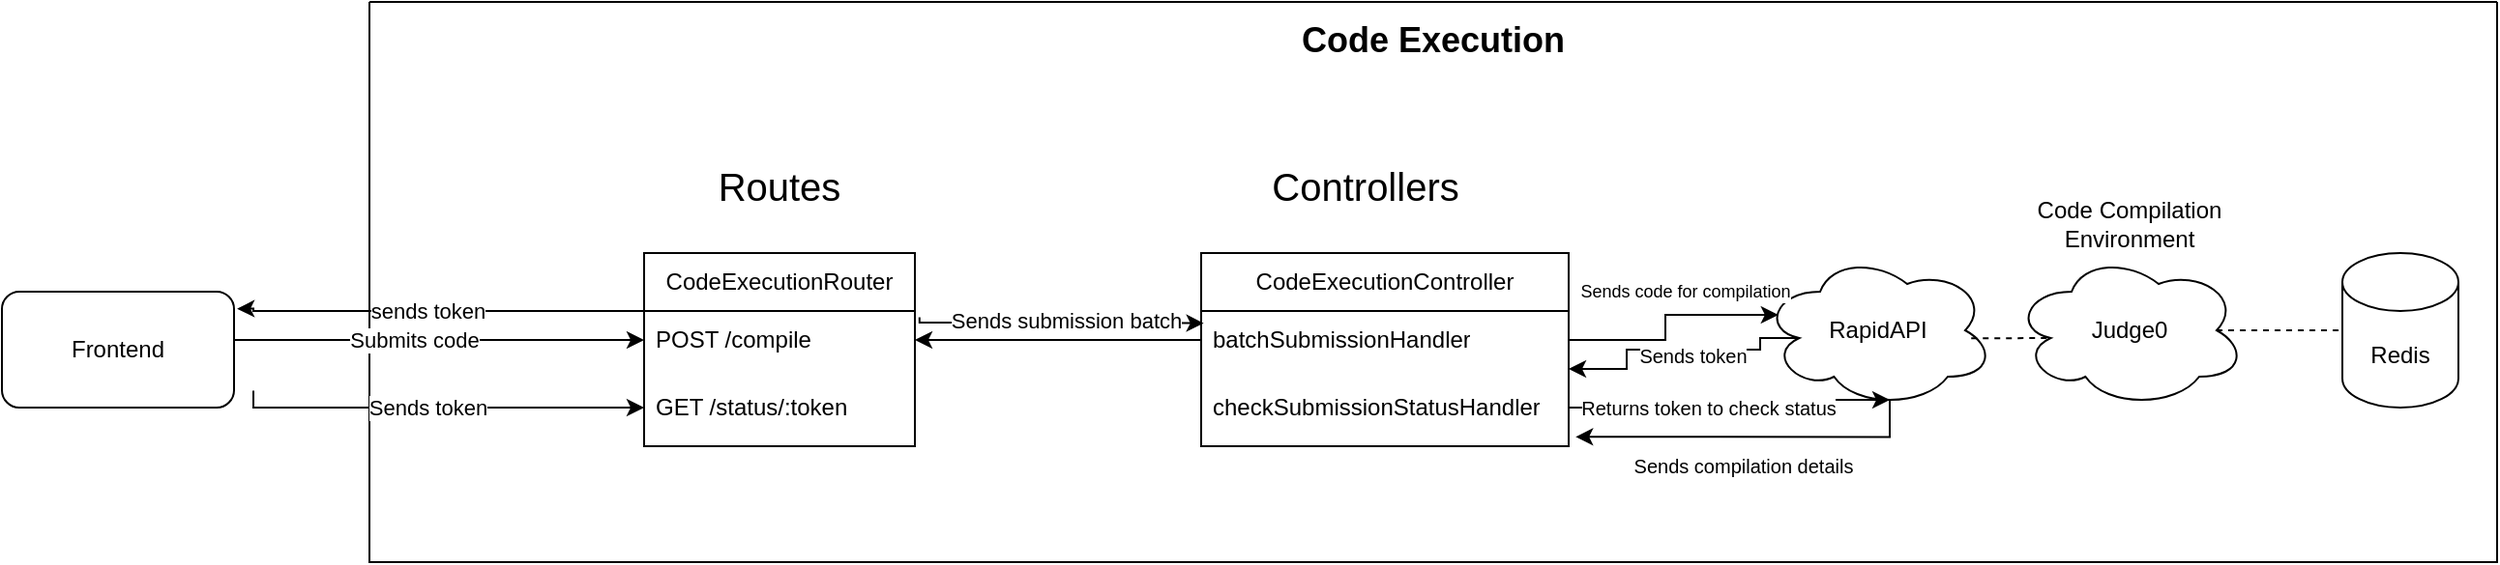 <mxfile version="21.6.8" type="device">
  <diagram name="Page-1" id="oAATQPDENR3cd6AHVSy3">
    <mxGraphModel dx="1036" dy="606" grid="1" gridSize="10" guides="1" tooltips="1" connect="1" arrows="1" fold="1" page="1" pageScale="1" pageWidth="827" pageHeight="1169" math="0" shadow="0">
      <root>
        <mxCell id="0" />
        <mxCell id="1" parent="0" />
        <mxCell id="tG36ky43WNZntFPC5VDH-1" value="" style="swimlane;startSize=0;fontStyle=0" parent="1" vertex="1">
          <mxGeometry x="350" y="290" width="1100" height="290" as="geometry" />
        </mxCell>
        <mxCell id="tG36ky43WNZntFPC5VDH-2" value="&lt;font style=&quot;font-size: 18px;&quot;&gt;Code Execution&lt;/font&gt;" style="text;html=1;strokeColor=none;fillColor=none;align=center;verticalAlign=middle;whiteSpace=wrap;rounded=0;labelBorderColor=none;fontStyle=1" parent="tG36ky43WNZntFPC5VDH-1" vertex="1">
          <mxGeometry x="470" width="160" height="40" as="geometry" />
        </mxCell>
        <mxCell id="tG36ky43WNZntFPC5VDH-3" value="CodeExecutionRouter" style="swimlane;fontStyle=0;childLayout=stackLayout;horizontal=1;startSize=30;horizontalStack=0;resizeParent=1;resizeParentMax=0;resizeLast=0;collapsible=1;marginBottom=0;whiteSpace=wrap;html=1;" parent="tG36ky43WNZntFPC5VDH-1" vertex="1">
          <mxGeometry x="142" y="130" width="140" height="100" as="geometry" />
        </mxCell>
        <mxCell id="tG36ky43WNZntFPC5VDH-4" value="POST /compile" style="text;strokeColor=none;fillColor=none;align=left;verticalAlign=middle;spacingLeft=4;spacingRight=4;overflow=hidden;points=[[0,0.5],[1,0.5]];portConstraint=eastwest;rotatable=0;whiteSpace=wrap;html=1;" parent="tG36ky43WNZntFPC5VDH-3" vertex="1">
          <mxGeometry y="30" width="140" height="30" as="geometry" />
        </mxCell>
        <mxCell id="tG36ky43WNZntFPC5VDH-5" value="GET /status/:token" style="text;strokeColor=none;fillColor=none;align=left;verticalAlign=middle;spacingLeft=4;spacingRight=4;overflow=hidden;points=[[0,0.5],[1,0.5]];portConstraint=eastwest;rotatable=0;whiteSpace=wrap;html=1;" parent="tG36ky43WNZntFPC5VDH-3" vertex="1">
          <mxGeometry y="60" width="140" height="40" as="geometry" />
        </mxCell>
        <mxCell id="tG36ky43WNZntFPC5VDH-7" value="Routes" style="text;html=1;strokeColor=none;fillColor=none;align=center;verticalAlign=middle;whiteSpace=wrap;rounded=0;fontSize=20;" parent="tG36ky43WNZntFPC5VDH-1" vertex="1">
          <mxGeometry x="182" y="80" width="60" height="30" as="geometry" />
        </mxCell>
        <mxCell id="tG36ky43WNZntFPC5VDH-8" value="Controllers" style="text;html=1;strokeColor=none;fillColor=none;align=center;verticalAlign=middle;whiteSpace=wrap;rounded=0;fontSize=20;" parent="tG36ky43WNZntFPC5VDH-1" vertex="1">
          <mxGeometry x="485" y="80" width="60" height="30" as="geometry" />
        </mxCell>
        <mxCell id="tG36ky43WNZntFPC5VDH-10" value="CodeExecutionController" style="swimlane;fontStyle=0;childLayout=stackLayout;horizontal=1;startSize=30;horizontalStack=0;resizeParent=1;resizeParentMax=0;resizeLast=0;collapsible=1;marginBottom=0;whiteSpace=wrap;html=1;" parent="tG36ky43WNZntFPC5VDH-1" vertex="1">
          <mxGeometry x="430" y="130" width="190" height="100" as="geometry" />
        </mxCell>
        <mxCell id="tG36ky43WNZntFPC5VDH-11" value="batchSubmissionHandler" style="text;strokeColor=none;fillColor=none;align=left;verticalAlign=middle;spacingLeft=4;spacingRight=4;overflow=hidden;points=[[0,0.5],[1,0.5]];portConstraint=eastwest;rotatable=0;whiteSpace=wrap;html=1;" parent="tG36ky43WNZntFPC5VDH-10" vertex="1">
          <mxGeometry y="30" width="190" height="30" as="geometry" />
        </mxCell>
        <mxCell id="tG36ky43WNZntFPC5VDH-12" value="checkSubmissionStatusHandler" style="text;strokeColor=none;fillColor=none;align=left;verticalAlign=middle;spacingLeft=4;spacingRight=4;overflow=hidden;points=[[0,0.5],[1,0.5]];portConstraint=eastwest;rotatable=0;whiteSpace=wrap;html=1;" parent="tG36ky43WNZntFPC5VDH-10" vertex="1">
          <mxGeometry y="60" width="190" height="40" as="geometry" />
        </mxCell>
        <mxCell id="MT0nvZBacYmkkfLgKMIp-19" style="edgeStyle=orthogonalEdgeStyle;rounded=0;orthogonalLoop=1;jettySize=auto;html=1;exitX=0.16;exitY=0.55;exitDx=0;exitDy=0;exitPerimeter=0;" parent="tG36ky43WNZntFPC5VDH-1" source="tG36ky43WNZntFPC5VDH-65" target="tG36ky43WNZntFPC5VDH-11" edge="1">
          <mxGeometry relative="1" as="geometry">
            <Array as="points">
              <mxPoint x="719" y="180" />
              <mxPoint x="650" y="180" />
              <mxPoint x="650" y="190" />
            </Array>
          </mxGeometry>
        </mxCell>
        <mxCell id="MT0nvZBacYmkkfLgKMIp-21" value="Sends token" style="edgeLabel;html=1;align=center;verticalAlign=middle;resizable=0;points=[];fontSize=10;" parent="MT0nvZBacYmkkfLgKMIp-19" vertex="1" connectable="0">
          <mxGeometry x="-0.087" y="3" relative="1" as="geometry">
            <mxPoint as="offset" />
          </mxGeometry>
        </mxCell>
        <mxCell id="MT0nvZBacYmkkfLgKMIp-24" style="edgeStyle=orthogonalEdgeStyle;rounded=0;orthogonalLoop=1;jettySize=auto;html=1;entryX=1.019;entryY=0.879;entryDx=0;entryDy=0;entryPerimeter=0;exitX=0.55;exitY=0.95;exitDx=0;exitDy=0;exitPerimeter=0;" parent="tG36ky43WNZntFPC5VDH-1" source="tG36ky43WNZntFPC5VDH-65" target="tG36ky43WNZntFPC5VDH-12" edge="1">
          <mxGeometry relative="1" as="geometry">
            <Array as="points">
              <mxPoint x="786" y="225" />
            </Array>
          </mxGeometry>
        </mxCell>
        <mxCell id="MT0nvZBacYmkkfLgKMIp-25" value="Sends compilation details" style="edgeLabel;html=1;align=center;verticalAlign=middle;resizable=0;points=[];fontSize=10;" parent="MT0nvZBacYmkkfLgKMIp-24" vertex="1" connectable="0">
          <mxGeometry x="0.388" relative="1" as="geometry">
            <mxPoint x="31" y="15" as="offset" />
          </mxGeometry>
        </mxCell>
        <mxCell id="tG36ky43WNZntFPC5VDH-65" value="RapidAPI" style="ellipse;shape=cloud;whiteSpace=wrap;html=1;" parent="tG36ky43WNZntFPC5VDH-1" vertex="1">
          <mxGeometry x="720" y="130" width="120" height="80" as="geometry" />
        </mxCell>
        <mxCell id="tG36ky43WNZntFPC5VDH-66" value="Judge0" style="ellipse;shape=cloud;whiteSpace=wrap;html=1;" parent="tG36ky43WNZntFPC5VDH-1" vertex="1">
          <mxGeometry x="850" y="130" width="120" height="80" as="geometry" />
        </mxCell>
        <mxCell id="tG36ky43WNZntFPC5VDH-68" value="Redis" style="shape=cylinder3;whiteSpace=wrap;html=1;boundedLbl=1;backgroundOutline=1;size=15;" parent="tG36ky43WNZntFPC5VDH-1" vertex="1">
          <mxGeometry x="1020" y="130" width="60" height="80" as="geometry" />
        </mxCell>
        <mxCell id="MT0nvZBacYmkkfLgKMIp-9" style="edgeStyle=orthogonalEdgeStyle;rounded=0;orthogonalLoop=1;jettySize=auto;html=1;entryX=0.007;entryY=0.211;entryDx=0;entryDy=0;entryPerimeter=0;exitX=1.017;exitY=0.11;exitDx=0;exitDy=0;exitPerimeter=0;" parent="tG36ky43WNZntFPC5VDH-1" source="tG36ky43WNZntFPC5VDH-4" target="tG36ky43WNZntFPC5VDH-11" edge="1">
          <mxGeometry relative="1" as="geometry">
            <Array as="points">
              <mxPoint x="284" y="166" />
              <mxPoint x="356" y="166" />
            </Array>
          </mxGeometry>
        </mxCell>
        <mxCell id="3PuoSlsILkaYSyU_75qJ-2" value="Sends submission batch" style="edgeLabel;html=1;align=center;verticalAlign=middle;resizable=0;points=[];" vertex="1" connectable="0" parent="MT0nvZBacYmkkfLgKMIp-9">
          <mxGeometry x="0.044" y="1" relative="1" as="geometry">
            <mxPoint as="offset" />
          </mxGeometry>
        </mxCell>
        <mxCell id="MT0nvZBacYmkkfLgKMIp-16" value="" style="endArrow=none;dashed=1;html=1;rounded=0;exitX=0.901;exitY=0.552;exitDx=0;exitDy=0;entryX=0.16;entryY=0.55;entryDx=0;entryDy=0;entryPerimeter=0;exitPerimeter=0;" parent="tG36ky43WNZntFPC5VDH-1" source="tG36ky43WNZntFPC5VDH-65" target="tG36ky43WNZntFPC5VDH-66" edge="1">
          <mxGeometry width="50" height="50" relative="1" as="geometry">
            <mxPoint x="610" y="185" as="sourcePoint" />
            <mxPoint x="729" y="184" as="targetPoint" />
            <Array as="points" />
          </mxGeometry>
        </mxCell>
        <mxCell id="MT0nvZBacYmkkfLgKMIp-17" value="" style="endArrow=none;dashed=1;html=1;rounded=0;exitX=0.875;exitY=0.5;exitDx=0;exitDy=0;entryX=0;entryY=0.5;entryDx=0;entryDy=0;entryPerimeter=0;exitPerimeter=0;" parent="tG36ky43WNZntFPC5VDH-1" source="tG36ky43WNZntFPC5VDH-66" target="tG36ky43WNZntFPC5VDH-68" edge="1">
          <mxGeometry width="50" height="50" relative="1" as="geometry">
            <mxPoint x="815" y="180" as="sourcePoint" />
            <mxPoint x="879" y="184" as="targetPoint" />
          </mxGeometry>
        </mxCell>
        <mxCell id="MT0nvZBacYmkkfLgKMIp-18" style="edgeStyle=orthogonalEdgeStyle;rounded=0;orthogonalLoop=1;jettySize=auto;html=1;entryX=0.07;entryY=0.4;entryDx=0;entryDy=0;entryPerimeter=0;" parent="tG36ky43WNZntFPC5VDH-1" source="tG36ky43WNZntFPC5VDH-11" target="tG36ky43WNZntFPC5VDH-65" edge="1">
          <mxGeometry relative="1" as="geometry" />
        </mxCell>
        <mxCell id="MT0nvZBacYmkkfLgKMIp-20" value="Sends code for compilation" style="edgeLabel;html=1;align=center;verticalAlign=middle;resizable=0;points=[];fontSize=9;" parent="MT0nvZBacYmkkfLgKMIp-18" vertex="1" connectable="0">
          <mxGeometry x="0.26" y="1" relative="1" as="geometry">
            <mxPoint x="-4" y="-11" as="offset" />
          </mxGeometry>
        </mxCell>
        <mxCell id="MT0nvZBacYmkkfLgKMIp-22" style="edgeStyle=orthogonalEdgeStyle;rounded=0;orthogonalLoop=1;jettySize=auto;html=1;entryX=0.55;entryY=0.95;entryDx=0;entryDy=0;entryPerimeter=0;" parent="tG36ky43WNZntFPC5VDH-1" source="tG36ky43WNZntFPC5VDH-12" target="tG36ky43WNZntFPC5VDH-65" edge="1">
          <mxGeometry relative="1" as="geometry" />
        </mxCell>
        <mxCell id="MT0nvZBacYmkkfLgKMIp-23" value="Returns token to check status" style="edgeLabel;html=1;align=center;verticalAlign=middle;resizable=0;points=[];fontSize=10;" parent="MT0nvZBacYmkkfLgKMIp-22" vertex="1" connectable="0">
          <mxGeometry x="-0.11" y="1" relative="1" as="geometry">
            <mxPoint y="5" as="offset" />
          </mxGeometry>
        </mxCell>
        <mxCell id="MT0nvZBacYmkkfLgKMIp-26" value="Code Compilation Environment" style="text;html=1;strokeColor=none;fillColor=none;align=center;verticalAlign=middle;whiteSpace=wrap;rounded=0;" parent="tG36ky43WNZntFPC5VDH-1" vertex="1">
          <mxGeometry x="855" y="100" width="110" height="30" as="geometry" />
        </mxCell>
        <mxCell id="MT0nvZBacYmkkfLgKMIp-27" value="" style="shape=image;imageAspect=0;aspect=fixed;verticalLabelPosition=bottom;verticalAlign=top;image=https://rapidapi-prod-apis.s3.amazonaws.com/b7e8a560-1620-41f3-b94b-69407a417ffa.png;" parent="tG36ky43WNZntFPC5VDH-1" vertex="1">
          <mxGeometry x="899.38" y="180" width="21.25" height="21.25" as="geometry" />
        </mxCell>
        <mxCell id="MT0nvZBacYmkkfLgKMIp-29" value="" style="shape=image;imageAspect=0;aspect=fixed;verticalLabelPosition=bottom;verticalAlign=top;image=https://imgix.setapp.com/app/94/7993/icon-1683113606-64524686d3f0b.png?auto=format%2Ccompress&amp;ixlib=php-3.3.1&amp;q=75&amp;w=320;" parent="tG36ky43WNZntFPC5VDH-1" vertex="1">
          <mxGeometry x="770" y="180" width="20" height="20" as="geometry" />
        </mxCell>
        <mxCell id="MT0nvZBacYmkkfLgKMIp-30" value="" style="shape=image;imageAspect=0;aspect=fixed;verticalLabelPosition=bottom;verticalAlign=top;image=https://cdn4.iconfinder.com/data/icons/redis-2/1451/Untitled-2-512.png;" parent="tG36ky43WNZntFPC5VDH-1" vertex="1">
          <mxGeometry x="1039.5" y="189" width="21" height="21" as="geometry" />
        </mxCell>
        <mxCell id="MT0nvZBacYmkkfLgKMIp-6" style="edgeStyle=orthogonalEdgeStyle;rounded=0;orthogonalLoop=1;jettySize=auto;html=1;entryX=0;entryY=0.5;entryDx=0;entryDy=0;" parent="tG36ky43WNZntFPC5VDH-1" target="tG36ky43WNZntFPC5VDH-5" edge="1">
          <mxGeometry relative="1" as="geometry">
            <mxPoint x="-60" y="201.248" as="sourcePoint" />
            <mxPoint x="142" y="231.2" as="targetPoint" />
            <Array as="points">
              <mxPoint x="-60" y="210" />
            </Array>
          </mxGeometry>
        </mxCell>
        <mxCell id="MT0nvZBacYmkkfLgKMIp-33" value="Sends token" style="edgeLabel;html=1;align=center;verticalAlign=middle;resizable=0;points=[];" parent="MT0nvZBacYmkkfLgKMIp-6" vertex="1" connectable="0">
          <mxGeometry x="-0.566" relative="1" as="geometry">
            <mxPoint x="53" as="offset" />
          </mxGeometry>
        </mxCell>
        <mxCell id="MT0nvZBacYmkkfLgKMIp-34" style="edgeStyle=orthogonalEdgeStyle;rounded=0;orthogonalLoop=1;jettySize=auto;html=1;entryX=1;entryY=0.5;entryDx=0;entryDy=0;" parent="tG36ky43WNZntFPC5VDH-1" source="tG36ky43WNZntFPC5VDH-11" target="tG36ky43WNZntFPC5VDH-4" edge="1">
          <mxGeometry relative="1" as="geometry" />
        </mxCell>
        <mxCell id="MT0nvZBacYmkkfLgKMIp-5" style="edgeStyle=orthogonalEdgeStyle;rounded=0;orthogonalLoop=1;jettySize=auto;html=1;entryX=0;entryY=0.5;entryDx=0;entryDy=0;" parent="1" source="tG36ky43WNZntFPC5VDH-50" target="tG36ky43WNZntFPC5VDH-4" edge="1">
          <mxGeometry relative="1" as="geometry">
            <Array as="points">
              <mxPoint x="340" y="465" />
              <mxPoint x="340" y="465" />
            </Array>
          </mxGeometry>
        </mxCell>
        <mxCell id="MT0nvZBacYmkkfLgKMIp-32" value="Submits code" style="edgeLabel;html=1;align=center;verticalAlign=middle;resizable=0;points=[];" parent="MT0nvZBacYmkkfLgKMIp-5" vertex="1" connectable="0">
          <mxGeometry x="-0.522" y="-2" relative="1" as="geometry">
            <mxPoint x="42" y="-2" as="offset" />
          </mxGeometry>
        </mxCell>
        <mxCell id="tG36ky43WNZntFPC5VDH-50" value="Frontend" style="rounded=1;whiteSpace=wrap;html=1;" parent="1" vertex="1">
          <mxGeometry x="160" y="440" width="120" height="60" as="geometry" />
        </mxCell>
        <mxCell id="MT0nvZBacYmkkfLgKMIp-35" style="edgeStyle=orthogonalEdgeStyle;rounded=0;orthogonalLoop=1;jettySize=auto;html=1;entryX=1.013;entryY=0.147;entryDx=0;entryDy=0;entryPerimeter=0;" parent="1" source="tG36ky43WNZntFPC5VDH-4" target="tG36ky43WNZntFPC5VDH-50" edge="1">
          <mxGeometry relative="1" as="geometry">
            <Array as="points">
              <mxPoint x="290" y="450" />
              <mxPoint x="290" y="449" />
            </Array>
          </mxGeometry>
        </mxCell>
        <mxCell id="MT0nvZBacYmkkfLgKMIp-36" value="sends token" style="edgeLabel;html=1;align=center;verticalAlign=middle;resizable=0;points=[];" parent="MT0nvZBacYmkkfLgKMIp-35" vertex="1" connectable="0">
          <mxGeometry x="0.048" y="-2" relative="1" as="geometry">
            <mxPoint x="-1" y="2" as="offset" />
          </mxGeometry>
        </mxCell>
      </root>
    </mxGraphModel>
  </diagram>
</mxfile>
